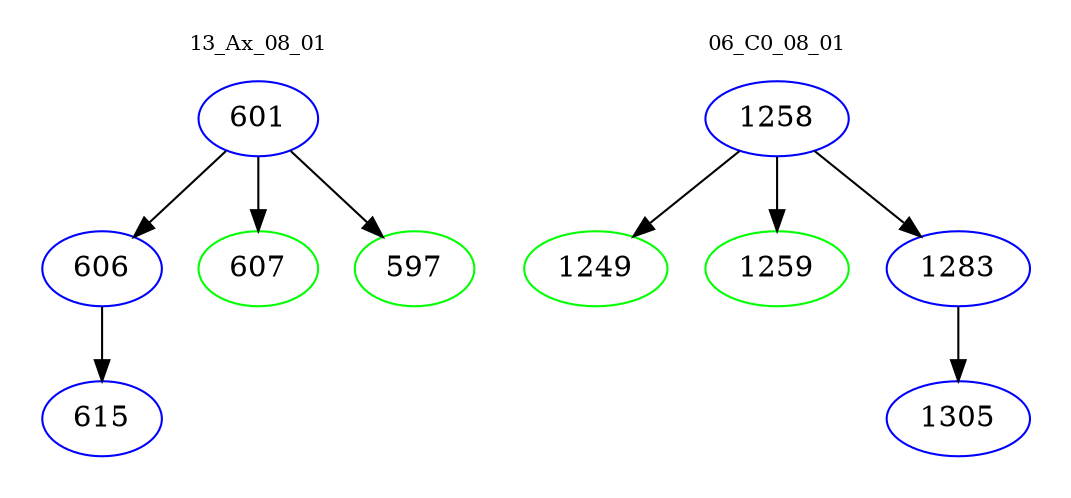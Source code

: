 digraph{
subgraph cluster_0 {
color = white
label = "13_Ax_08_01";
fontsize=10;
T0_601 [label="601", color="blue"]
T0_601 -> T0_606 [color="black"]
T0_606 [label="606", color="blue"]
T0_606 -> T0_615 [color="black"]
T0_615 [label="615", color="blue"]
T0_601 -> T0_607 [color="black"]
T0_607 [label="607", color="green"]
T0_601 -> T0_597 [color="black"]
T0_597 [label="597", color="green"]
}
subgraph cluster_1 {
color = white
label = "06_C0_08_01";
fontsize=10;
T1_1258 [label="1258", color="blue"]
T1_1258 -> T1_1249 [color="black"]
T1_1249 [label="1249", color="green"]
T1_1258 -> T1_1259 [color="black"]
T1_1259 [label="1259", color="green"]
T1_1258 -> T1_1283 [color="black"]
T1_1283 [label="1283", color="blue"]
T1_1283 -> T1_1305 [color="black"]
T1_1305 [label="1305", color="blue"]
}
}
